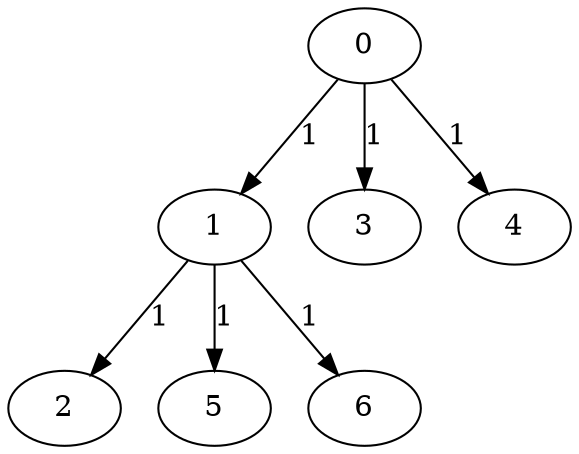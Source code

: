 digraph G {
	0;
	0 -> 1 [ label="1" ] ;
	0 -> 3 [ label="1" ] ;
	0 -> 4 [ label="1" ] ;
	1;
	1 -> 2 [ label="1" ] ;
	1 -> 5 [ label="1" ] ;
	1 -> 6 [ label="1" ] ;
	2;
	3;
	4;
	5;
	6;
}
